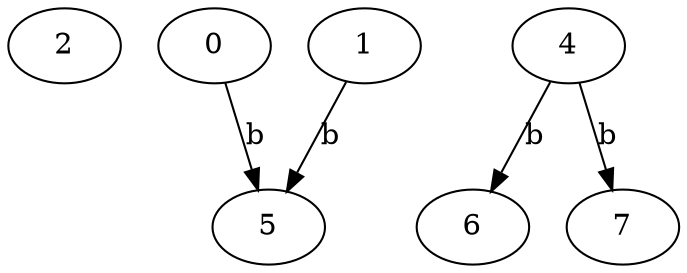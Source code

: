 strict digraph  {
2;
0;
4;
5;
1;
6;
7;
0 -> 5  [label=b];
4 -> 6  [label=b];
4 -> 7  [label=b];
1 -> 5  [label=b];
}
